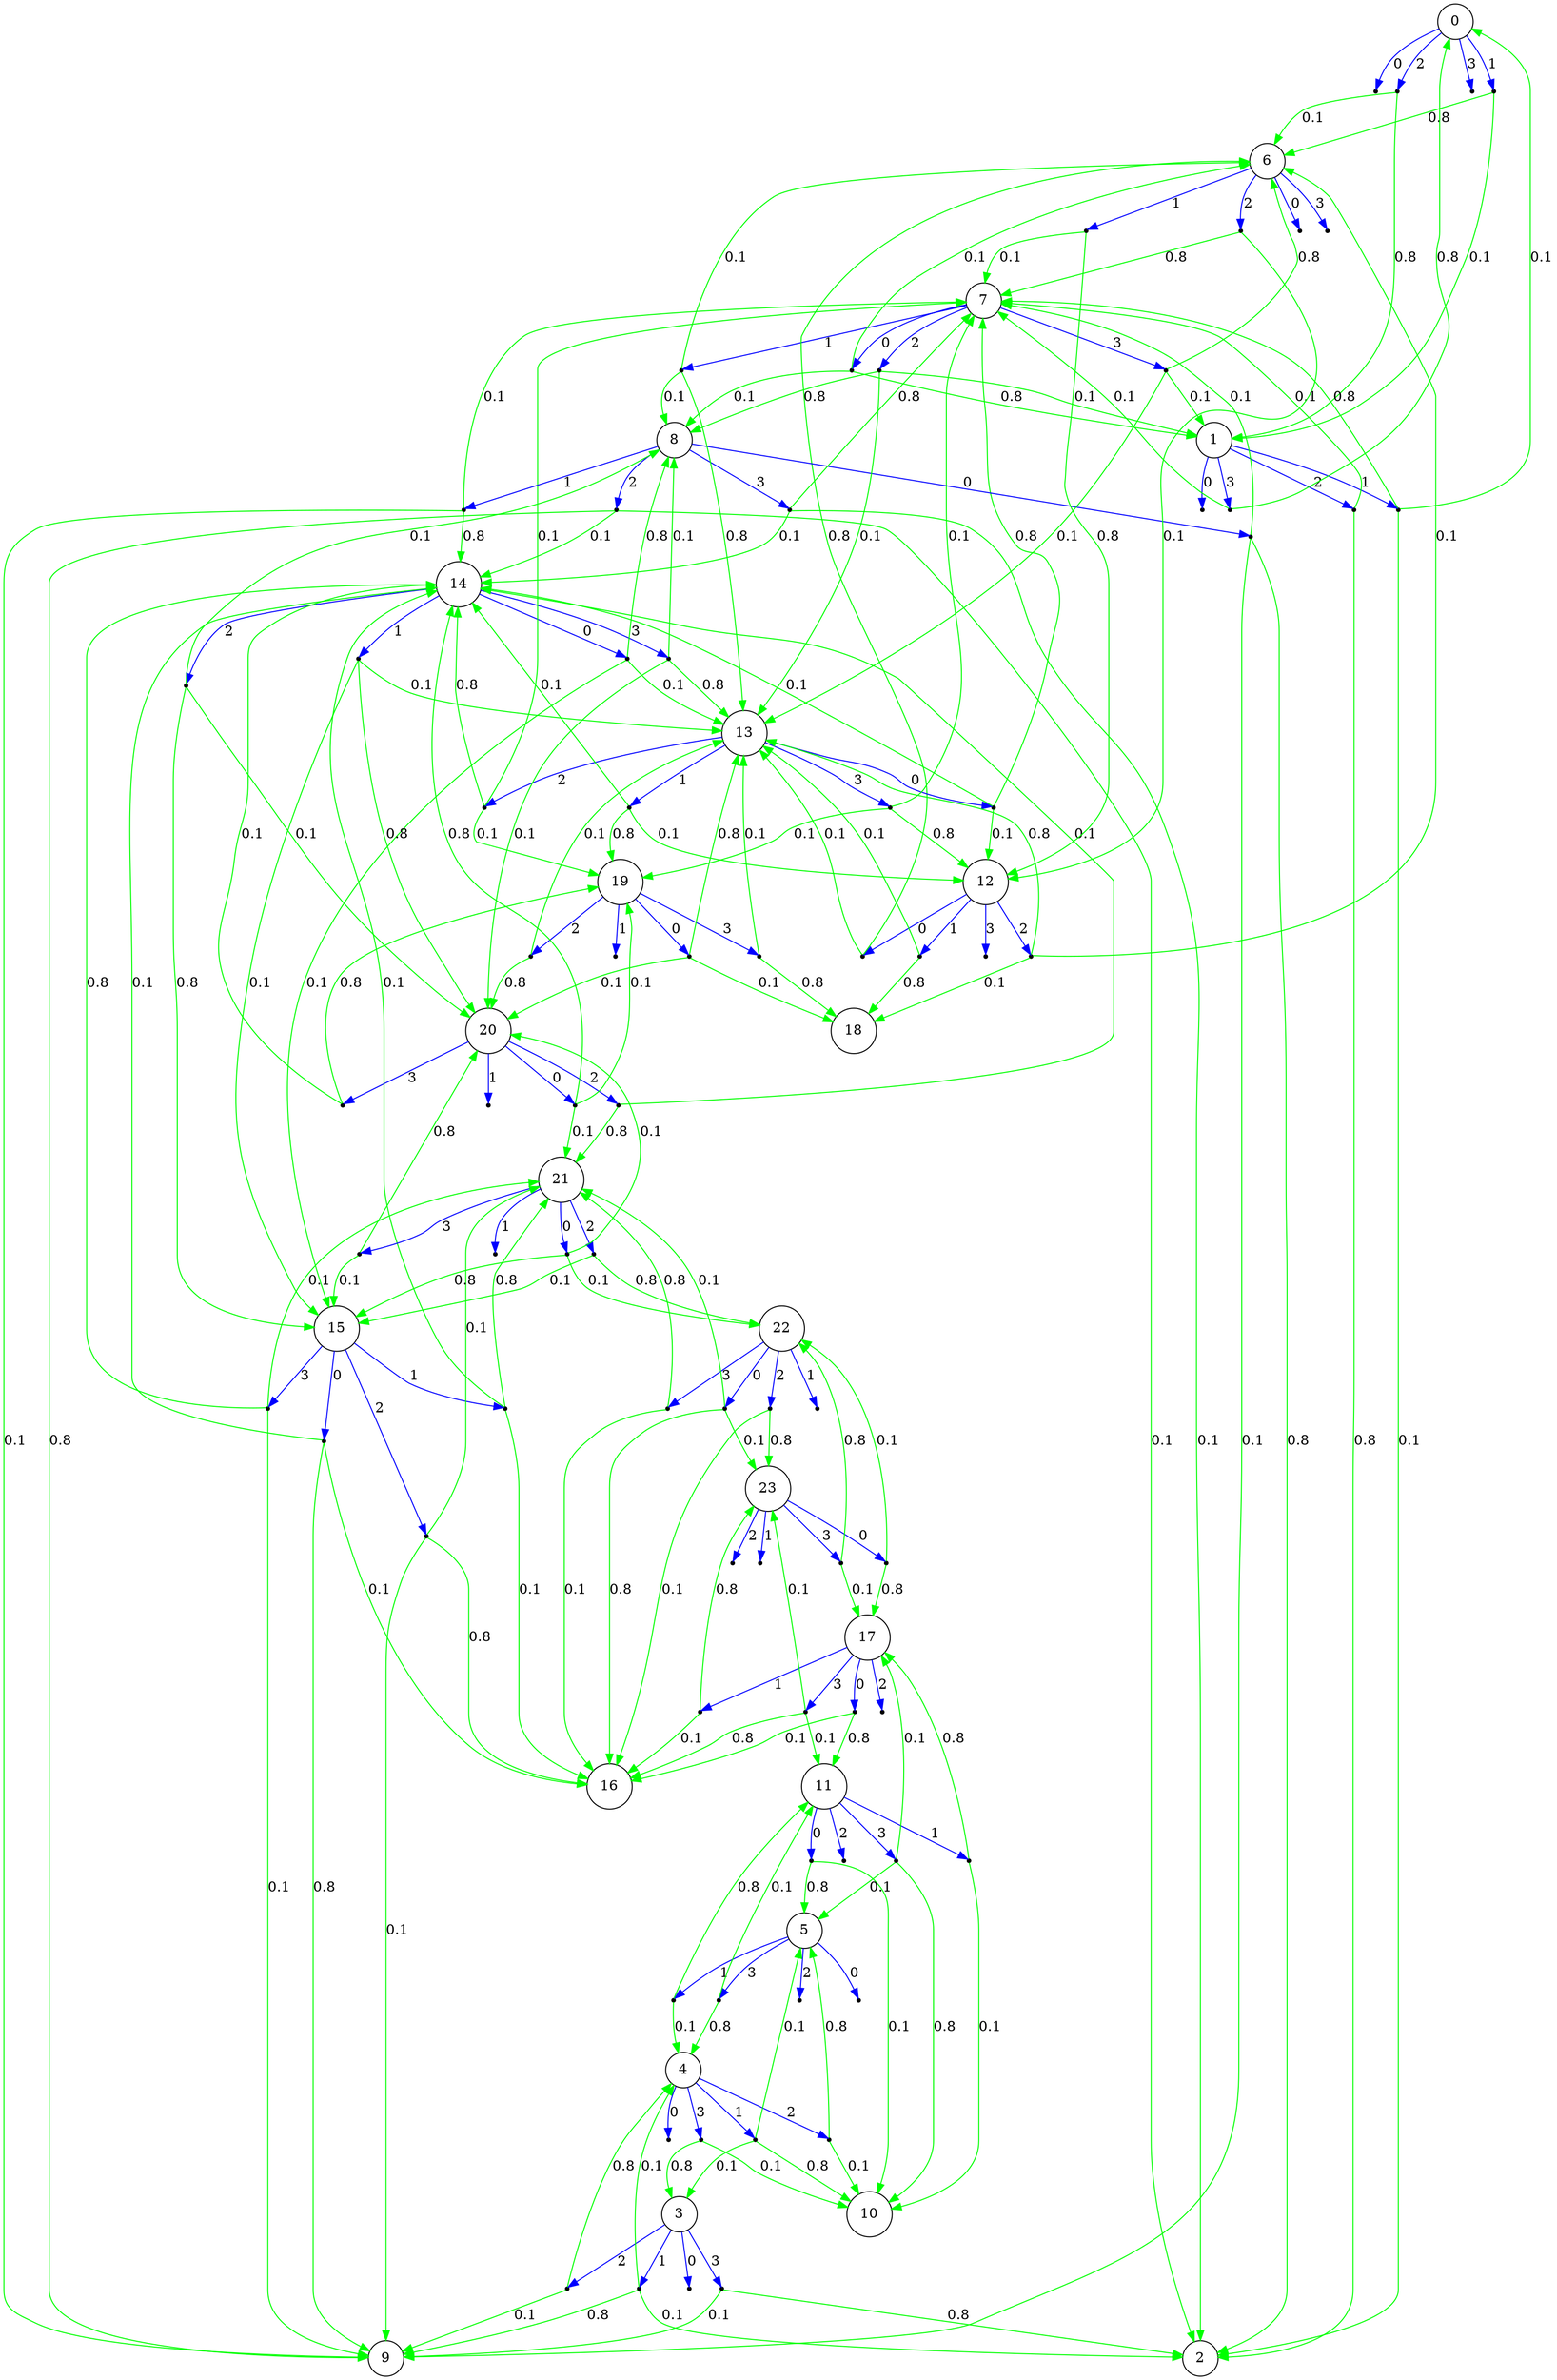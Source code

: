 digraph G
{
0 [shape=circle]
0 -> state_0_action_0 [label="0",shape="box", color="blue"]
state_0_action_0 [shape=point, label=""]
0 -> state_0_action_1 [label="1",shape="box", color="blue"]
state_0_action_1 [shape=point, label=""]
state_0_action_1 -> 6 [label="0.8",color="green"]
state_0_action_1 -> 1 [label="0.1",color="green"]
0 -> state_0_action_2 [label="2",shape="box", color="blue"]
state_0_action_2 [shape=point, label=""]
state_0_action_2 -> 1 [label="0.8",color="green"]
state_0_action_2 -> 6 [label="0.1",color="green"]
0 -> state_0_action_3 [label="3",shape="box", color="blue"]
state_0_action_3 [shape=point, label=""]
1 [shape=circle]
1 -> state_1_action_0 [label="0",shape="box", color="blue"]
state_1_action_0 [shape=point, label=""]
1 -> state_1_action_1 [label="1",shape="box", color="blue"]
state_1_action_1 [shape=point, label=""]
state_1_action_1 -> 7 [label="0.8",color="green"]
state_1_action_1 -> 2 [label="0.1",color="green"]
state_1_action_1 -> 0 [label="0.1",color="green"]
1 -> state_1_action_2 [label="2",shape="box", color="blue"]
state_1_action_2 [shape=point, label=""]
state_1_action_2 -> 2 [label="0.8",color="green"]
state_1_action_2 -> 7 [label="0.1",color="green"]
1 -> state_1_action_3 [label="3",shape="box", color="blue"]
state_1_action_3 [shape=point, label=""]
state_1_action_3 -> 0 [label="0.8",color="green"]
state_1_action_3 -> 7 [label="0.1",color="green"]
10 [shape=circle]
11 [shape=circle]
11 -> state_11_action_0 [label="0",shape="box", color="blue"]
state_11_action_0 [shape=point, label=""]
state_11_action_0 -> 5 [label="0.8",color="green"]
state_11_action_0 -> 10 [label="0.1",color="green"]
11 -> state_11_action_1 [label="1",shape="box", color="blue"]
state_11_action_1 [shape=point, label=""]
state_11_action_1 -> 17 [label="0.8",color="green"]
state_11_action_1 -> 10 [label="0.1",color="green"]
11 -> state_11_action_2 [label="2",shape="box", color="blue"]
state_11_action_2 [shape=point, label=""]
11 -> state_11_action_3 [label="3",shape="box", color="blue"]
state_11_action_3 [shape=point, label=""]
state_11_action_3 -> 10 [label="0.8",color="green"]
state_11_action_3 -> 17 [label="0.1",color="green"]
state_11_action_3 -> 5 [label="0.1",color="green"]
12 [shape=circle]
12 -> state_12_action_0 [label="0",shape="box", color="blue"]
state_12_action_0 [shape=point, label=""]
state_12_action_0 -> 6 [label="0.8",color="green"]
state_12_action_0 -> 13 [label="0.1",color="green"]
12 -> state_12_action_1 [label="1",shape="box", color="blue"]
state_12_action_1 [shape=point, label=""]
state_12_action_1 -> 18 [label="0.8",color="green"]
state_12_action_1 -> 13 [label="0.1",color="green"]
12 -> state_12_action_2 [label="2",shape="box", color="blue"]
state_12_action_2 [shape=point, label=""]
state_12_action_2 -> 13 [label="0.8",color="green"]
state_12_action_2 -> 18 [label="0.1",color="green"]
state_12_action_2 -> 6 [label="0.1",color="green"]
12 -> state_12_action_3 [label="3",shape="box", color="blue"]
state_12_action_3 [shape=point, label=""]
13 [shape=circle]
13 -> state_13_action_0 [label="0",shape="box", color="blue"]
state_13_action_0 [shape=point, label=""]
state_13_action_0 -> 7 [label="0.8",color="green"]
state_13_action_0 -> 14 [label="0.1",color="green"]
state_13_action_0 -> 12 [label="0.1",color="green"]
13 -> state_13_action_1 [label="1",shape="box", color="blue"]
state_13_action_1 [shape=point, label=""]
state_13_action_1 -> 19 [label="0.8",color="green"]
state_13_action_1 -> 14 [label="0.1",color="green"]
state_13_action_1 -> 12 [label="0.1",color="green"]
13 -> state_13_action_2 [label="2",shape="box", color="blue"]
state_13_action_2 [shape=point, label=""]
state_13_action_2 -> 14 [label="0.8",color="green"]
state_13_action_2 -> 19 [label="0.1",color="green"]
state_13_action_2 -> 7 [label="0.1",color="green"]
13 -> state_13_action_3 [label="3",shape="box", color="blue"]
state_13_action_3 [shape=point, label=""]
state_13_action_3 -> 12 [label="0.8",color="green"]
state_13_action_3 -> 19 [label="0.1",color="green"]
state_13_action_3 -> 7 [label="0.1",color="green"]
14 [shape=circle]
14 -> state_14_action_0 [label="0",shape="box", color="blue"]
state_14_action_0 [shape=point, label=""]
state_14_action_0 -> 8 [label="0.8",color="green"]
state_14_action_0 -> 15 [label="0.1",color="green"]
state_14_action_0 -> 13 [label="0.1",color="green"]
14 -> state_14_action_1 [label="1",shape="box", color="blue"]
state_14_action_1 [shape=point, label=""]
state_14_action_1 -> 20 [label="0.8",color="green"]
state_14_action_1 -> 15 [label="0.1",color="green"]
state_14_action_1 -> 13 [label="0.1",color="green"]
14 -> state_14_action_2 [label="2",shape="box", color="blue"]
state_14_action_2 [shape=point, label=""]
state_14_action_2 -> 15 [label="0.8",color="green"]
state_14_action_2 -> 20 [label="0.1",color="green"]
state_14_action_2 -> 8 [label="0.1",color="green"]
14 -> state_14_action_3 [label="3",shape="box", color="blue"]
state_14_action_3 [shape=point, label=""]
state_14_action_3 -> 13 [label="0.8",color="green"]
state_14_action_3 -> 20 [label="0.1",color="green"]
state_14_action_3 -> 8 [label="0.1",color="green"]
15 [shape=circle]
15 -> state_15_action_0 [label="0",shape="box", color="blue"]
state_15_action_0 [shape=point, label=""]
state_15_action_0 -> 9 [label="0.8",color="green"]
state_15_action_0 -> 16 [label="0.1",color="green"]
state_15_action_0 -> 14 [label="0.1",color="green"]
15 -> state_15_action_1 [label="1",shape="box", color="blue"]
state_15_action_1 [shape=point, label=""]
state_15_action_1 -> 21 [label="0.8",color="green"]
state_15_action_1 -> 16 [label="0.1",color="green"]
state_15_action_1 -> 14 [label="0.1",color="green"]
15 -> state_15_action_2 [label="2",shape="box", color="blue"]
state_15_action_2 [shape=point, label=""]
state_15_action_2 -> 16 [label="0.8",color="green"]
state_15_action_2 -> 21 [label="0.1",color="green"]
state_15_action_2 -> 9 [label="0.1",color="green"]
15 -> state_15_action_3 [label="3",shape="box", color="blue"]
state_15_action_3 [shape=point, label=""]
state_15_action_3 -> 14 [label="0.8",color="green"]
state_15_action_3 -> 21 [label="0.1",color="green"]
state_15_action_3 -> 9 [label="0.1",color="green"]
16 [shape=circle]
17 [shape=circle]
17 -> state_17_action_0 [label="0",shape="box", color="blue"]
state_17_action_0 [shape=point, label=""]
state_17_action_0 -> 11 [label="0.8",color="green"]
state_17_action_0 -> 16 [label="0.1",color="green"]
17 -> state_17_action_1 [label="1",shape="box", color="blue"]
state_17_action_1 [shape=point, label=""]
state_17_action_1 -> 23 [label="0.8",color="green"]
state_17_action_1 -> 16 [label="0.1",color="green"]
17 -> state_17_action_2 [label="2",shape="box", color="blue"]
state_17_action_2 [shape=point, label=""]
17 -> state_17_action_3 [label="3",shape="box", color="blue"]
state_17_action_3 [shape=point, label=""]
state_17_action_3 -> 16 [label="0.8",color="green"]
state_17_action_3 -> 23 [label="0.1",color="green"]
state_17_action_3 -> 11 [label="0.1",color="green"]
18 [shape=circle]
19 [shape=circle]
19 -> state_19_action_0 [label="0",shape="box", color="blue"]
state_19_action_0 [shape=point, label=""]
state_19_action_0 -> 13 [label="0.8",color="green"]
state_19_action_0 -> 20 [label="0.1",color="green"]
state_19_action_0 -> 18 [label="0.1",color="green"]
19 -> state_19_action_1 [label="1",shape="box", color="blue"]
state_19_action_1 [shape=point, label=""]
19 -> state_19_action_2 [label="2",shape="box", color="blue"]
state_19_action_2 [shape=point, label=""]
state_19_action_2 -> 20 [label="0.8",color="green"]
state_19_action_2 -> 13 [label="0.1",color="green"]
19 -> state_19_action_3 [label="3",shape="box", color="blue"]
state_19_action_3 [shape=point, label=""]
state_19_action_3 -> 18 [label="0.8",color="green"]
state_19_action_3 -> 13 [label="0.1",color="green"]
2 [shape=circle]
20 [shape=circle]
20 -> state_20_action_0 [label="0",shape="box", color="blue"]
state_20_action_0 [shape=point, label=""]
state_20_action_0 -> 14 [label="0.8",color="green"]
state_20_action_0 -> 21 [label="0.1",color="green"]
state_20_action_0 -> 19 [label="0.1",color="green"]
20 -> state_20_action_1 [label="1",shape="box", color="blue"]
state_20_action_1 [shape=point, label=""]
20 -> state_20_action_2 [label="2",shape="box", color="blue"]
state_20_action_2 [shape=point, label=""]
state_20_action_2 -> 21 [label="0.8",color="green"]
state_20_action_2 -> 14 [label="0.1",color="green"]
20 -> state_20_action_3 [label="3",shape="box", color="blue"]
state_20_action_3 [shape=point, label=""]
state_20_action_3 -> 19 [label="0.8",color="green"]
state_20_action_3 -> 14 [label="0.1",color="green"]
21 [shape=circle]
21 -> state_21_action_0 [label="0",shape="box", color="blue"]
state_21_action_0 [shape=point, label=""]
state_21_action_0 -> 15 [label="0.8",color="green"]
state_21_action_0 -> 22 [label="0.1",color="green"]
state_21_action_0 -> 20 [label="0.1",color="green"]
21 -> state_21_action_1 [label="1",shape="box", color="blue"]
state_21_action_1 [shape=point, label=""]
21 -> state_21_action_2 [label="2",shape="box", color="blue"]
state_21_action_2 [shape=point, label=""]
state_21_action_2 -> 22 [label="0.8",color="green"]
state_21_action_2 -> 15 [label="0.1",color="green"]
21 -> state_21_action_3 [label="3",shape="box", color="blue"]
state_21_action_3 [shape=point, label=""]
state_21_action_3 -> 20 [label="0.8",color="green"]
state_21_action_3 -> 15 [label="0.1",color="green"]
22 [shape=circle]
22 -> state_22_action_0 [label="0",shape="box", color="blue"]
state_22_action_0 [shape=point, label=""]
state_22_action_0 -> 16 [label="0.8",color="green"]
state_22_action_0 -> 23 [label="0.1",color="green"]
state_22_action_0 -> 21 [label="0.1",color="green"]
22 -> state_22_action_1 [label="1",shape="box", color="blue"]
state_22_action_1 [shape=point, label=""]
22 -> state_22_action_2 [label="2",shape="box", color="blue"]
state_22_action_2 [shape=point, label=""]
state_22_action_2 -> 23 [label="0.8",color="green"]
state_22_action_2 -> 16 [label="0.1",color="green"]
22 -> state_22_action_3 [label="3",shape="box", color="blue"]
state_22_action_3 [shape=point, label=""]
state_22_action_3 -> 21 [label="0.8",color="green"]
state_22_action_3 -> 16 [label="0.1",color="green"]
23 [shape=circle]
23 -> state_23_action_0 [label="0",shape="box", color="blue"]
state_23_action_0 [shape=point, label=""]
state_23_action_0 -> 17 [label="0.8",color="green"]
state_23_action_0 -> 22 [label="0.1",color="green"]
23 -> state_23_action_1 [label="1",shape="box", color="blue"]
state_23_action_1 [shape=point, label=""]
23 -> state_23_action_2 [label="2",shape="box", color="blue"]
state_23_action_2 [shape=point, label=""]
23 -> state_23_action_3 [label="3",shape="box", color="blue"]
state_23_action_3 [shape=point, label=""]
state_23_action_3 -> 22 [label="0.8",color="green"]
state_23_action_3 -> 17 [label="0.1",color="green"]
3 [shape=circle]
3 -> state_3_action_0 [label="0",shape="box", color="blue"]
state_3_action_0 [shape=point, label=""]
3 -> state_3_action_1 [label="1",shape="box", color="blue"]
state_3_action_1 [shape=point, label=""]
state_3_action_1 -> 9 [label="0.8",color="green"]
state_3_action_1 -> 4 [label="0.1",color="green"]
state_3_action_1 -> 2 [label="0.1",color="green"]
3 -> state_3_action_2 [label="2",shape="box", color="blue"]
state_3_action_2 [shape=point, label=""]
state_3_action_2 -> 4 [label="0.8",color="green"]
state_3_action_2 -> 9 [label="0.1",color="green"]
3 -> state_3_action_3 [label="3",shape="box", color="blue"]
state_3_action_3 [shape=point, label=""]
state_3_action_3 -> 2 [label="0.8",color="green"]
state_3_action_3 -> 9 [label="0.1",color="green"]
4 [shape=circle]
4 -> state_4_action_0 [label="0",shape="box", color="blue"]
state_4_action_0 [shape=point, label=""]
4 -> state_4_action_1 [label="1",shape="box", color="blue"]
state_4_action_1 [shape=point, label=""]
state_4_action_1 -> 10 [label="0.8",color="green"]
state_4_action_1 -> 5 [label="0.1",color="green"]
state_4_action_1 -> 3 [label="0.1",color="green"]
4 -> state_4_action_2 [label="2",shape="box", color="blue"]
state_4_action_2 [shape=point, label=""]
state_4_action_2 -> 5 [label="0.8",color="green"]
state_4_action_2 -> 10 [label="0.1",color="green"]
4 -> state_4_action_3 [label="3",shape="box", color="blue"]
state_4_action_3 [shape=point, label=""]
state_4_action_3 -> 3 [label="0.8",color="green"]
state_4_action_3 -> 10 [label="0.1",color="green"]
5 [shape=circle]
5 -> state_5_action_0 [label="0",shape="box", color="blue"]
state_5_action_0 [shape=point, label=""]
5 -> state_5_action_1 [label="1",shape="box", color="blue"]
state_5_action_1 [shape=point, label=""]
state_5_action_1 -> 11 [label="0.8",color="green"]
state_5_action_1 -> 4 [label="0.1",color="green"]
5 -> state_5_action_2 [label="2",shape="box", color="blue"]
state_5_action_2 [shape=point, label=""]
5 -> state_5_action_3 [label="3",shape="box", color="blue"]
state_5_action_3 [shape=point, label=""]
state_5_action_3 -> 4 [label="0.8",color="green"]
state_5_action_3 -> 11 [label="0.1",color="green"]
6 [shape=circle]
6 -> state_6_action_0 [label="0",shape="box", color="blue"]
state_6_action_0 [shape=point, label=""]
6 -> state_6_action_1 [label="1",shape="box", color="blue"]
state_6_action_1 [shape=point, label=""]
state_6_action_1 -> 12 [label="0.8",color="green"]
state_6_action_1 -> 7 [label="0.1",color="green"]
6 -> state_6_action_2 [label="2",shape="box", color="blue"]
state_6_action_2 [shape=point, label=""]
state_6_action_2 -> 7 [label="0.8",color="green"]
state_6_action_2 -> 12 [label="0.1",color="green"]
6 -> state_6_action_3 [label="3",shape="box", color="blue"]
state_6_action_3 [shape=point, label=""]
7 [shape=circle]
7 -> state_7_action_0 [label="0",shape="box", color="blue"]
state_7_action_0 [shape=point, label=""]
state_7_action_0 -> 1 [label="0.8",color="green"]
state_7_action_0 -> 8 [label="0.1",color="green"]
state_7_action_0 -> 6 [label="0.1",color="green"]
7 -> state_7_action_1 [label="1",shape="box", color="blue"]
state_7_action_1 [shape=point, label=""]
state_7_action_1 -> 13 [label="0.8",color="green"]
state_7_action_1 -> 8 [label="0.1",color="green"]
state_7_action_1 -> 6 [label="0.1",color="green"]
7 -> state_7_action_2 [label="2",shape="box", color="blue"]
state_7_action_2 [shape=point, label=""]
state_7_action_2 -> 8 [label="0.8",color="green"]
state_7_action_2 -> 13 [label="0.1",color="green"]
state_7_action_2 -> 1 [label="0.1",color="green"]
7 -> state_7_action_3 [label="3",shape="box", color="blue"]
state_7_action_3 [shape=point, label=""]
state_7_action_3 -> 6 [label="0.8",color="green"]
state_7_action_3 -> 13 [label="0.1",color="green"]
state_7_action_3 -> 1 [label="0.1",color="green"]
8 [shape=circle]
8 -> state_8_action_0 [label="0",shape="box", color="blue"]
state_8_action_0 [shape=point, label=""]
state_8_action_0 -> 2 [label="0.8",color="green"]
state_8_action_0 -> 9 [label="0.1",color="green"]
state_8_action_0 -> 7 [label="0.1",color="green"]
8 -> state_8_action_1 [label="1",shape="box", color="blue"]
state_8_action_1 [shape=point, label=""]
state_8_action_1 -> 14 [label="0.8",color="green"]
state_8_action_1 -> 9 [label="0.1",color="green"]
state_8_action_1 -> 7 [label="0.1",color="green"]
8 -> state_8_action_2 [label="2",shape="box", color="blue"]
state_8_action_2 [shape=point, label=""]
state_8_action_2 -> 9 [label="0.8",color="green"]
state_8_action_2 -> 14 [label="0.1",color="green"]
state_8_action_2 -> 2 [label="0.1",color="green"]
8 -> state_8_action_3 [label="3",shape="box", color="blue"]
state_8_action_3 [shape=point, label=""]
state_8_action_3 -> 7 [label="0.8",color="green"]
state_8_action_3 -> 14 [label="0.1",color="green"]
state_8_action_3 -> 2 [label="0.1",color="green"]
9 [shape=circle]
}
